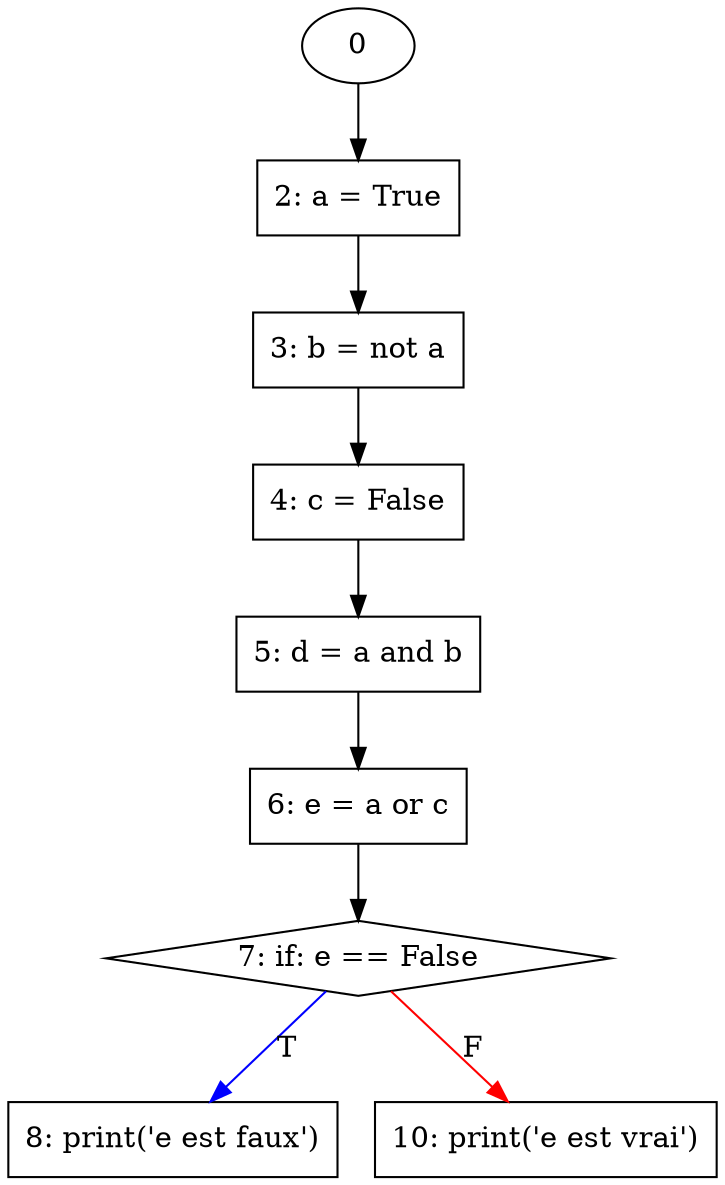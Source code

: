 // Control Flow Graph
digraph {
	1 [label="2: a = True" peripheries=1 shape=rectangle]
	0 -> 1
	2 [label="3: b = not a" peripheries=1 shape=rectangle]
	1 -> 2
	3 [label="4: c = False" peripheries=1 shape=rectangle]
	2 -> 3
	4 [label="5: d = a and b" peripheries=1 shape=rectangle]
	3 -> 4
	5 [label="6: e = a or c" peripheries=1 shape=rectangle]
	4 -> 5
	6 [label="7: if: e == False" peripheries=1 shape=diamond]
	5 -> 6
	7 [label="8: print('e est faux')" peripheries=1 shape=rectangle]
	6 -> 7 [label=T color=blue]
	8 [label="10: print('e est vrai')" peripheries=1 shape=rectangle]
	6 -> 8 [label=F color=red]
}
